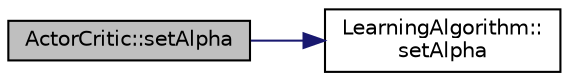 digraph "ActorCritic::setAlpha"
{
  edge [fontname="Helvetica",fontsize="10",labelfontname="Helvetica",labelfontsize="10"];
  node [fontname="Helvetica",fontsize="10",shape=record];
  rankdir="LR";
  Node1 [label="ActorCritic::setAlpha",height=0.2,width=0.4,color="black", fillcolor="grey75", style="filled", fontcolor="black"];
  Node1 -> Node2 [color="midnightblue",fontsize="10",style="solid",fontname="Helvetica"];
  Node2 [label="LearningAlgorithm::\lsetAlpha",height=0.2,width=0.4,color="black", fillcolor="white", style="filled",URL="$class_learning_algorithm.html#a262455880372c267345270cfc59c57cd"];
}
